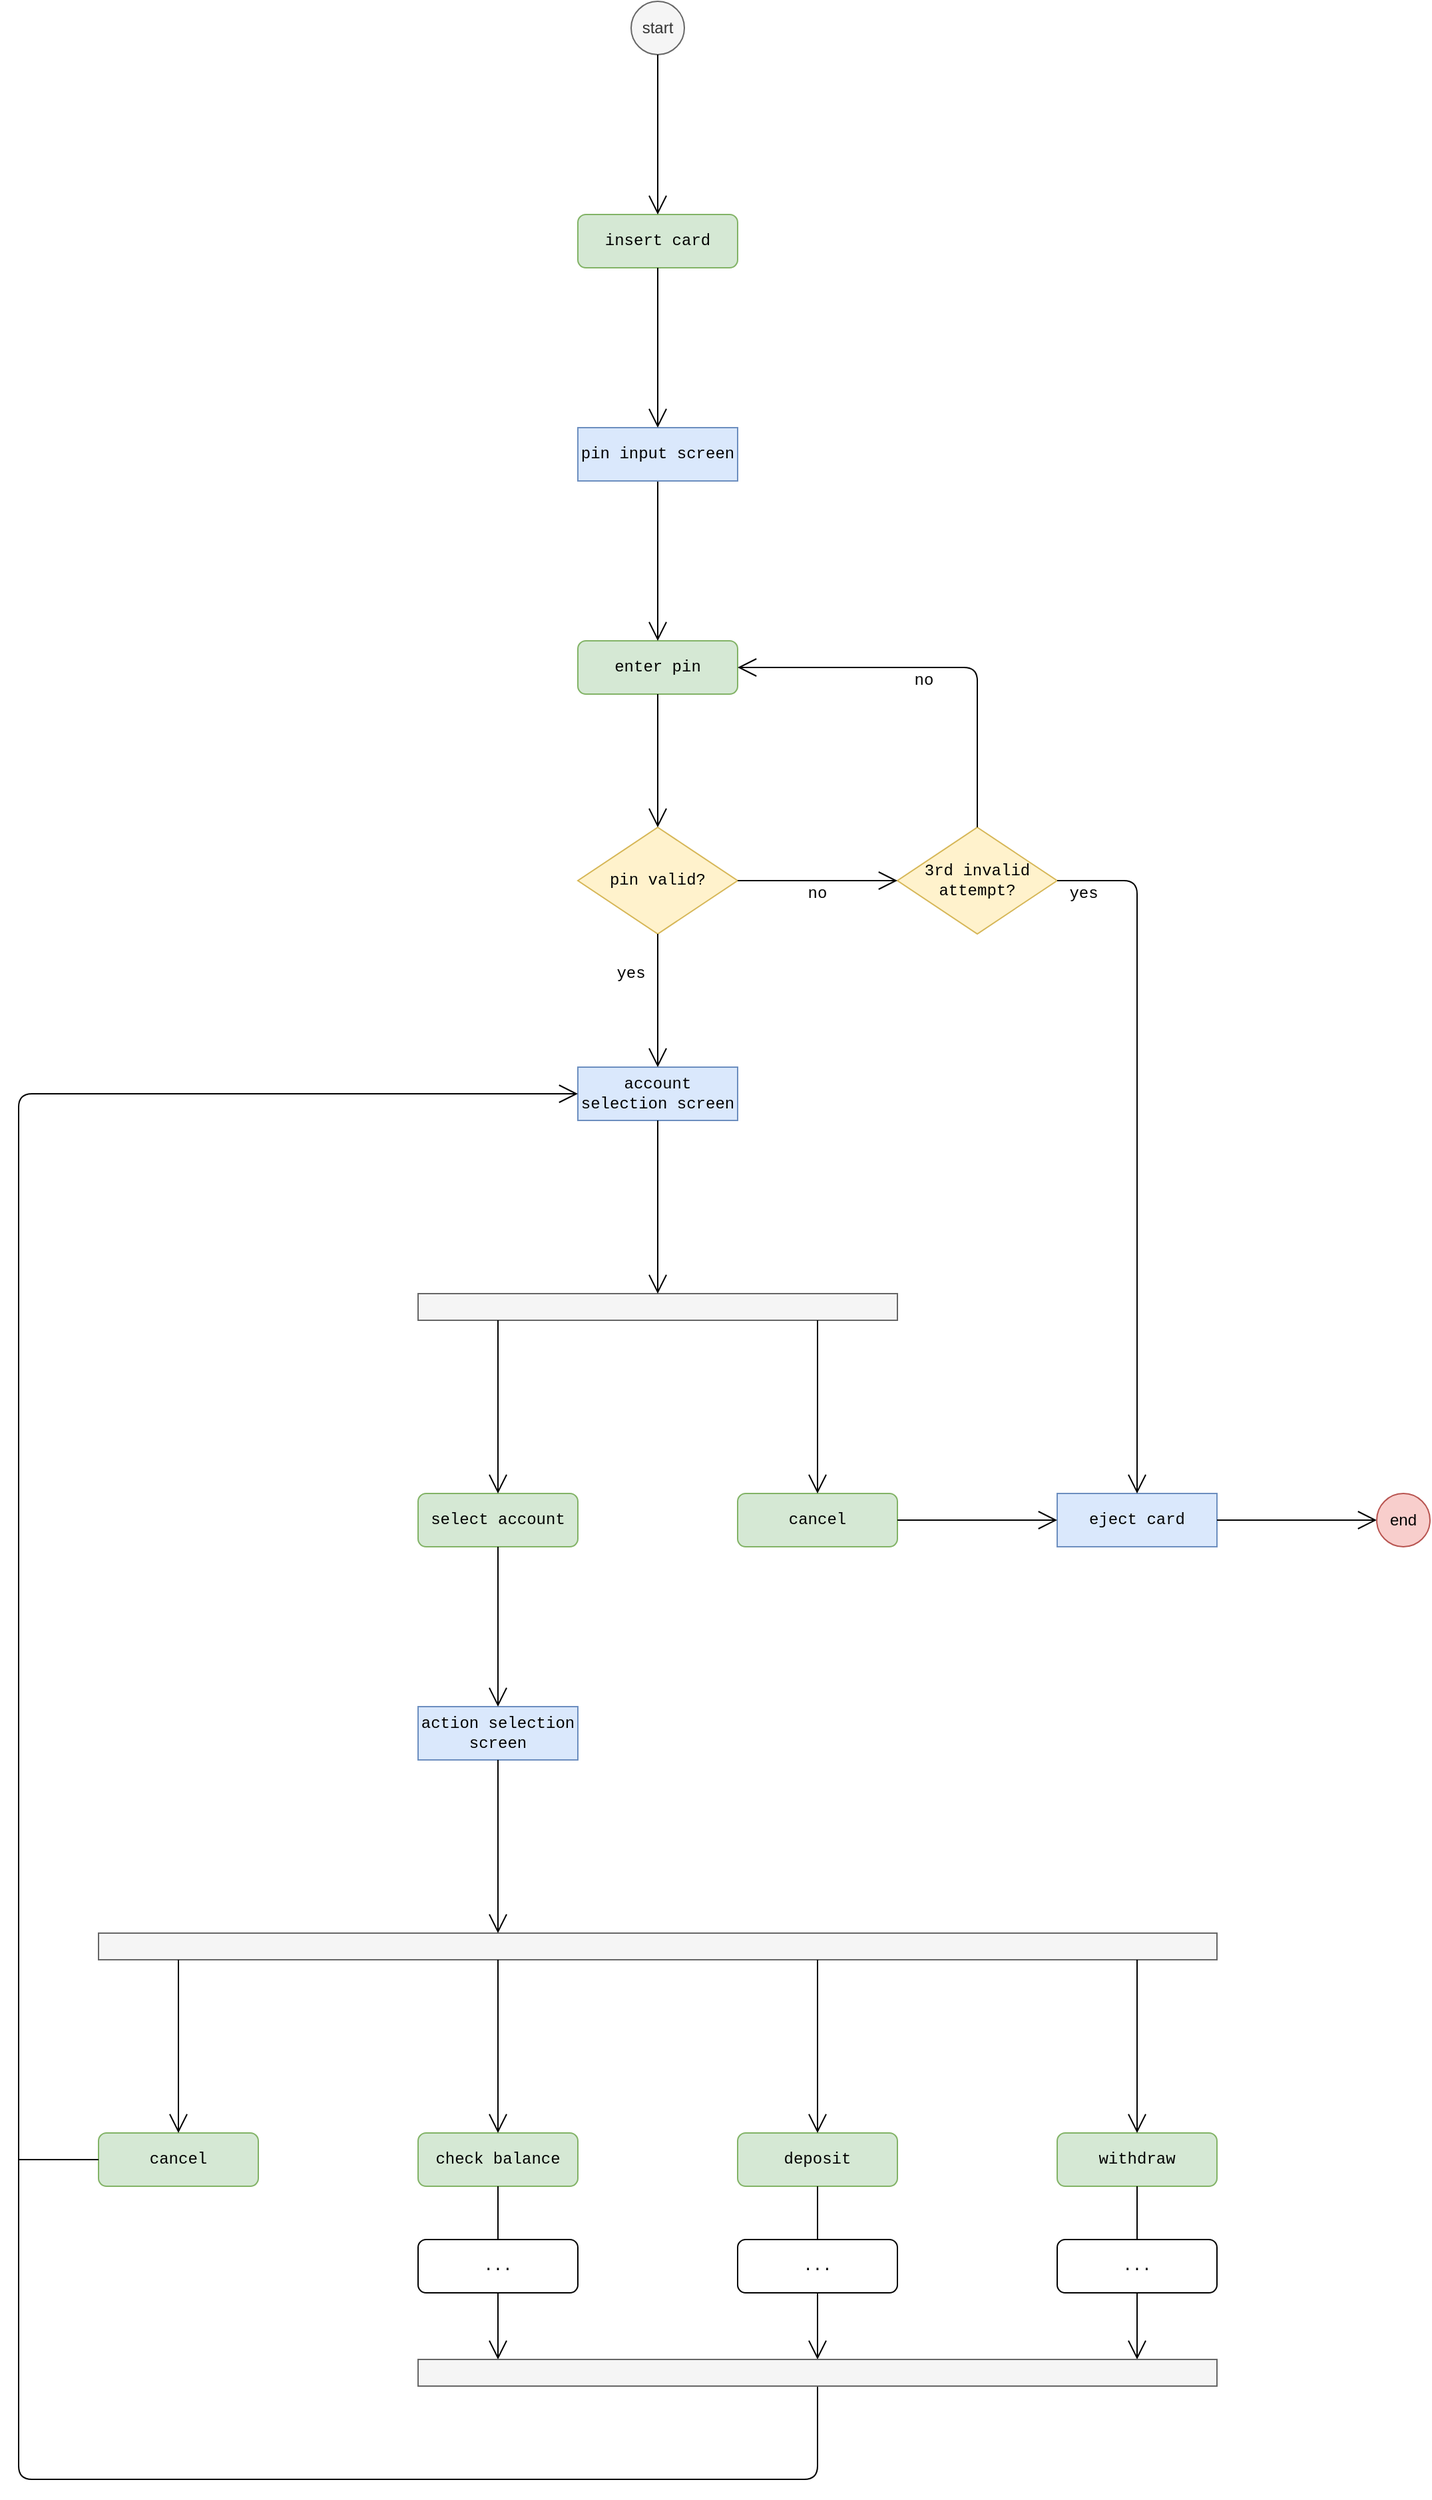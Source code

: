 <mxfile version="14.1.8" type="device"><diagram id="ihqMIaTf8OAF57CBlRL2" name="Page-1"><mxGraphModel dx="2200" dy="1813" grid="1" gridSize="10" guides="1" tooltips="1" connect="1" arrows="1" fold="1" page="1" pageScale="1" pageWidth="850" pageHeight="1100" math="0" shadow="0"><root><mxCell id="0"/><mxCell id="1" parent="0"/><mxCell id="f5XlnGI-PrZ9Zr5Y0vNG-1" value="start" style="ellipse;whiteSpace=wrap;html=1;aspect=fixed;fillColor=#f5f5f5;strokeColor=#666666;fontColor=#333333;" vertex="1" parent="1"><mxGeometry x="80" y="-120" width="40" height="40" as="geometry"/></mxCell><mxCell id="f5XlnGI-PrZ9Zr5Y0vNG-2" value="insert card" style="rounded=1;whiteSpace=wrap;html=1;fontFamily=Courier New;fillColor=#d5e8d4;strokeColor=#82b366;" vertex="1" parent="1"><mxGeometry x="40" y="40" width="120" height="40" as="geometry"/></mxCell><mxCell id="f5XlnGI-PrZ9Zr5Y0vNG-3" value="enter pin" style="rounded=1;whiteSpace=wrap;html=1;fontFamily=Courier New;fillColor=#d5e8d4;strokeColor=#82b366;" vertex="1" parent="1"><mxGeometry x="40" y="360" width="120" height="40" as="geometry"/></mxCell><mxCell id="f5XlnGI-PrZ9Zr5Y0vNG-4" value="pin valid?" style="rhombus;whiteSpace=wrap;html=1;fontFamily=Courier New;fillColor=#fff2cc;strokeColor=#d6b656;" vertex="1" parent="1"><mxGeometry x="40" y="500" width="120" height="80" as="geometry"/></mxCell><mxCell id="f5XlnGI-PrZ9Zr5Y0vNG-8" value="account selection screen" style="rounded=0;whiteSpace=wrap;html=1;fontFamily=Courier New;fillColor=#dae8fc;strokeColor=#6c8ebf;" vertex="1" parent="1"><mxGeometry x="40" y="680" width="120" height="40" as="geometry"/></mxCell><mxCell id="f5XlnGI-PrZ9Zr5Y0vNG-9" value="action selection screen" style="rounded=0;whiteSpace=wrap;html=1;fontFamily=Courier New;fillColor=#dae8fc;strokeColor=#6c8ebf;" vertex="1" parent="1"><mxGeometry x="-80" y="1160" width="120" height="40" as="geometry"/></mxCell><mxCell id="f5XlnGI-PrZ9Zr5Y0vNG-10" value="3rd invalid attempt?" style="rhombus;whiteSpace=wrap;html=1;fontFamily=Courier New;fillColor=#fff2cc;strokeColor=#d6b656;" vertex="1" parent="1"><mxGeometry x="280" y="500" width="120" height="80" as="geometry"/></mxCell><mxCell id="f5XlnGI-PrZ9Zr5Y0vNG-11" value="eject card" style="rounded=0;whiteSpace=wrap;html=1;fontFamily=Courier New;fillColor=#dae8fc;strokeColor=#6c8ebf;" vertex="1" parent="1"><mxGeometry x="400" y="1000" width="120" height="40" as="geometry"/></mxCell><mxCell id="f5XlnGI-PrZ9Zr5Y0vNG-14" value="" style="rounded=0;whiteSpace=wrap;html=1;fontFamily=Courier New;fillColor=#f5f5f5;strokeColor=#666666;fontColor=#333333;" vertex="1" parent="1"><mxGeometry x="-80" y="850" width="360" height="20" as="geometry"/></mxCell><mxCell id="f5XlnGI-PrZ9Zr5Y0vNG-15" value="select account" style="rounded=1;whiteSpace=wrap;html=1;fontFamily=Courier New;fillColor=#d5e8d4;strokeColor=#82b366;" vertex="1" parent="1"><mxGeometry x="-80" y="1000" width="120" height="40" as="geometry"/></mxCell><mxCell id="f5XlnGI-PrZ9Zr5Y0vNG-16" value="cancel" style="rounded=1;whiteSpace=wrap;html=1;fontFamily=Courier New;fillColor=#d5e8d4;strokeColor=#82b366;" vertex="1" parent="1"><mxGeometry x="160" y="1000" width="120" height="40" as="geometry"/></mxCell><mxCell id="f5XlnGI-PrZ9Zr5Y0vNG-17" value="" style="rounded=0;whiteSpace=wrap;html=1;fontFamily=Courier New;fillColor=#f5f5f5;strokeColor=#666666;fontColor=#333333;" vertex="1" parent="1"><mxGeometry x="-320" y="1330" width="840" height="20" as="geometry"/></mxCell><mxCell id="f5XlnGI-PrZ9Zr5Y0vNG-18" value="check balance" style="rounded=1;whiteSpace=wrap;html=1;fontFamily=Courier New;fillColor=#d5e8d4;strokeColor=#82b366;" vertex="1" parent="1"><mxGeometry x="-80" y="1480" width="120" height="40" as="geometry"/></mxCell><mxCell id="f5XlnGI-PrZ9Zr5Y0vNG-19" value="deposit" style="rounded=1;whiteSpace=wrap;html=1;fontFamily=Courier New;fillColor=#d5e8d4;strokeColor=#82b366;" vertex="1" parent="1"><mxGeometry x="160" y="1480" width="120" height="40" as="geometry"/></mxCell><mxCell id="f5XlnGI-PrZ9Zr5Y0vNG-20" value="withdraw" style="rounded=1;whiteSpace=wrap;html=1;fontFamily=Courier New;fillColor=#d5e8d4;strokeColor=#82b366;" vertex="1" parent="1"><mxGeometry x="400" y="1480" width="120" height="40" as="geometry"/></mxCell><mxCell id="f5XlnGI-PrZ9Zr5Y0vNG-21" value="cancel" style="rounded=1;whiteSpace=wrap;html=1;fontFamily=Courier New;fillColor=#d5e8d4;strokeColor=#82b366;" vertex="1" parent="1"><mxGeometry x="-320" y="1480" width="120" height="40" as="geometry"/></mxCell><mxCell id="f5XlnGI-PrZ9Zr5Y0vNG-22" value="" style="endArrow=open;endFill=1;endSize=12;html=1;fontFamily=Courier New;exitX=0.5;exitY=1;exitDx=0;exitDy=0;entryX=0;entryY=0.5;entryDx=0;entryDy=0;" edge="1" parent="1" source="f5XlnGI-PrZ9Zr5Y0vNG-37" target="f5XlnGI-PrZ9Zr5Y0vNG-8"><mxGeometry width="160" relative="1" as="geometry"><mxPoint x="-10" y="1330" as="sourcePoint"/><mxPoint x="150" y="1330" as="targetPoint"/><Array as="points"><mxPoint x="220" y="1740"/><mxPoint x="-380" y="1740"/><mxPoint x="-380" y="700"/></Array></mxGeometry></mxCell><mxCell id="f5XlnGI-PrZ9Zr5Y0vNG-23" value="" style="endArrow=open;endFill=1;endSize=12;html=1;fontFamily=Courier New;exitX=0.5;exitY=1;exitDx=0;exitDy=0;" edge="1" parent="1" source="f5XlnGI-PrZ9Zr5Y0vNG-8"><mxGeometry width="160" relative="1" as="geometry"><mxPoint x="-10" y="960" as="sourcePoint"/><mxPoint x="100" y="850" as="targetPoint"/></mxGeometry></mxCell><mxCell id="f5XlnGI-PrZ9Zr5Y0vNG-24" value="" style="endArrow=open;endFill=1;endSize=12;html=1;fontFamily=Courier New;" edge="1" parent="1"><mxGeometry width="160" relative="1" as="geometry"><mxPoint x="-20" y="870" as="sourcePoint"/><mxPoint x="-20" y="1000" as="targetPoint"/></mxGeometry></mxCell><mxCell id="f5XlnGI-PrZ9Zr5Y0vNG-27" value="" style="endArrow=open;endFill=1;endSize=12;html=1;fontFamily=Courier New;" edge="1" parent="1"><mxGeometry width="160" relative="1" as="geometry"><mxPoint x="220" y="870" as="sourcePoint"/><mxPoint x="220" y="1000" as="targetPoint"/></mxGeometry></mxCell><mxCell id="f5XlnGI-PrZ9Zr5Y0vNG-28" value="" style="endArrow=open;endFill=1;endSize=12;html=1;fontFamily=Courier New;exitX=0.5;exitY=1;exitDx=0;exitDy=0;entryX=0.5;entryY=0;entryDx=0;entryDy=0;" edge="1" parent="1" source="f5XlnGI-PrZ9Zr5Y0vNG-15" target="f5XlnGI-PrZ9Zr5Y0vNG-9"><mxGeometry width="160" relative="1" as="geometry"><mxPoint x="-10" y="880" as="sourcePoint"/><mxPoint x="-10" y="1010" as="targetPoint"/></mxGeometry></mxCell><mxCell id="f5XlnGI-PrZ9Zr5Y0vNG-29" value="" style="endArrow=open;endFill=1;endSize=12;html=1;fontFamily=Courier New;" edge="1" parent="1"><mxGeometry width="160" relative="1" as="geometry"><mxPoint x="-20" y="1200" as="sourcePoint"/><mxPoint x="-20" y="1330" as="targetPoint"/></mxGeometry></mxCell><mxCell id="f5XlnGI-PrZ9Zr5Y0vNG-30" value="" style="endArrow=open;endFill=1;endSize=12;html=1;fontFamily=Courier New;" edge="1" parent="1"><mxGeometry width="160" relative="1" as="geometry"><mxPoint x="-260" y="1350" as="sourcePoint"/><mxPoint x="-260" y="1480" as="targetPoint"/></mxGeometry></mxCell><mxCell id="f5XlnGI-PrZ9Zr5Y0vNG-31" value="" style="endArrow=open;endFill=1;endSize=12;html=1;fontFamily=Courier New;" edge="1" parent="1"><mxGeometry width="160" relative="1" as="geometry"><mxPoint x="220" y="1350" as="sourcePoint"/><mxPoint x="220" y="1480" as="targetPoint"/></mxGeometry></mxCell><mxCell id="f5XlnGI-PrZ9Zr5Y0vNG-32" value="" style="endArrow=open;endFill=1;endSize=12;html=1;fontFamily=Courier New;" edge="1" parent="1"><mxGeometry width="160" relative="1" as="geometry"><mxPoint x="460" y="1350" as="sourcePoint"/><mxPoint x="460" y="1480" as="targetPoint"/></mxGeometry></mxCell><mxCell id="f5XlnGI-PrZ9Zr5Y0vNG-33" value="" style="endArrow=open;endFill=1;endSize=12;html=1;fontFamily=Courier New;" edge="1" parent="1"><mxGeometry width="160" relative="1" as="geometry"><mxPoint x="-20" y="1350" as="sourcePoint"/><mxPoint x="-20" y="1480" as="targetPoint"/></mxGeometry></mxCell><mxCell id="f5XlnGI-PrZ9Zr5Y0vNG-34" value="" style="endArrow=open;endFill=1;endSize=12;html=1;fontFamily=Courier New;" edge="1" parent="1"><mxGeometry width="160" relative="1" as="geometry"><mxPoint x="220" y="1520" as="sourcePoint"/><mxPoint x="220" y="1650" as="targetPoint"/></mxGeometry></mxCell><mxCell id="f5XlnGI-PrZ9Zr5Y0vNG-35" value="" style="endArrow=open;endFill=1;endSize=12;html=1;fontFamily=Courier New;" edge="1" parent="1"><mxGeometry width="160" relative="1" as="geometry"><mxPoint x="460" y="1520" as="sourcePoint"/><mxPoint x="460" y="1650" as="targetPoint"/></mxGeometry></mxCell><mxCell id="f5XlnGI-PrZ9Zr5Y0vNG-36" value="" style="endArrow=open;endFill=1;endSize=12;html=1;fontFamily=Courier New;" edge="1" parent="1"><mxGeometry width="160" relative="1" as="geometry"><mxPoint x="-20" y="1520" as="sourcePoint"/><mxPoint x="-20" y="1650" as="targetPoint"/></mxGeometry></mxCell><mxCell id="f5XlnGI-PrZ9Zr5Y0vNG-37" value="" style="rounded=0;whiteSpace=wrap;html=1;fontFamily=Courier New;fillColor=#f5f5f5;strokeColor=#666666;fontColor=#333333;" vertex="1" parent="1"><mxGeometry x="-80" y="1650" width="600" height="20" as="geometry"/></mxCell><mxCell id="f5XlnGI-PrZ9Zr5Y0vNG-39" value="" style="endArrow=open;endFill=1;endSize=12;html=1;fontFamily=Courier New;entryX=0;entryY=0.5;entryDx=0;entryDy=0;exitX=1;exitY=0.5;exitDx=0;exitDy=0;" edge="1" parent="1" source="f5XlnGI-PrZ9Zr5Y0vNG-16" target="f5XlnGI-PrZ9Zr5Y0vNG-11"><mxGeometry width="160" relative="1" as="geometry"><mxPoint x="120" y="870" as="sourcePoint"/><mxPoint x="280" y="870" as="targetPoint"/></mxGeometry></mxCell><mxCell id="f5XlnGI-PrZ9Zr5Y0vNG-40" value="" style="endArrow=open;endFill=1;endSize=12;html=1;fontFamily=Courier New;entryX=0.5;entryY=0;entryDx=0;entryDy=0;exitX=1;exitY=0.5;exitDx=0;exitDy=0;" edge="1" parent="1" source="f5XlnGI-PrZ9Zr5Y0vNG-10" target="f5XlnGI-PrZ9Zr5Y0vNG-11"><mxGeometry width="160" relative="1" as="geometry"><mxPoint x="580" y="560" as="sourcePoint"/><mxPoint x="530" y="1030" as="targetPoint"/><Array as="points"><mxPoint x="460" y="540"/></Array></mxGeometry></mxCell><mxCell id="f5XlnGI-PrZ9Zr5Y0vNG-41" value="" style="endArrow=open;endFill=1;endSize=12;html=1;fontFamily=Courier New;exitX=1;exitY=0.5;exitDx=0;exitDy=0;entryX=0;entryY=0.5;entryDx=0;entryDy=0;" edge="1" parent="1" source="f5XlnGI-PrZ9Zr5Y0vNG-11" target="f5XlnGI-PrZ9Zr5Y0vNG-42"><mxGeometry width="160" relative="1" as="geometry"><mxPoint x="650" y="1070" as="sourcePoint"/><mxPoint x="600" y="1020" as="targetPoint"/></mxGeometry></mxCell><mxCell id="f5XlnGI-PrZ9Zr5Y0vNG-42" value="end" style="ellipse;whiteSpace=wrap;html=1;aspect=fixed;fillColor=#f8cecc;strokeColor=#b85450;" vertex="1" parent="1"><mxGeometry x="640" y="1000" width="40" height="40" as="geometry"/></mxCell><mxCell id="f5XlnGI-PrZ9Zr5Y0vNG-45" value="" style="endArrow=open;endFill=1;endSize=12;html=1;fontFamily=Courier New;exitX=1;exitY=0.5;exitDx=0;exitDy=0;entryX=0;entryY=0.5;entryDx=0;entryDy=0;" edge="1" parent="1" source="f5XlnGI-PrZ9Zr5Y0vNG-4" target="f5XlnGI-PrZ9Zr5Y0vNG-10"><mxGeometry width="160" relative="1" as="geometry"><mxPoint x="110" y="730" as="sourcePoint"/><mxPoint x="110" y="860" as="targetPoint"/></mxGeometry></mxCell><mxCell id="f5XlnGI-PrZ9Zr5Y0vNG-47" value="" style="endArrow=open;endFill=1;endSize=12;html=1;fontFamily=Courier New;exitX=0.5;exitY=1;exitDx=0;exitDy=0;entryX=0.5;entryY=0;entryDx=0;entryDy=0;" edge="1" parent="1" source="f5XlnGI-PrZ9Zr5Y0vNG-4" target="f5XlnGI-PrZ9Zr5Y0vNG-8"><mxGeometry width="160" relative="1" as="geometry"><mxPoint x="410" y="550" as="sourcePoint"/><mxPoint x="530" y="550" as="targetPoint"/></mxGeometry></mxCell><mxCell id="f5XlnGI-PrZ9Zr5Y0vNG-48" value="" style="endArrow=open;endFill=1;endSize=12;html=1;fontFamily=Courier New;exitX=0.5;exitY=1;exitDx=0;exitDy=0;entryX=0.5;entryY=0;entryDx=0;entryDy=0;" edge="1" parent="1" source="f5XlnGI-PrZ9Zr5Y0vNG-3" target="f5XlnGI-PrZ9Zr5Y0vNG-4"><mxGeometry width="160" relative="1" as="geometry"><mxPoint x="110" y="590" as="sourcePoint"/><mxPoint x="110" y="690" as="targetPoint"/></mxGeometry></mxCell><mxCell id="f5XlnGI-PrZ9Zr5Y0vNG-49" value="" style="endArrow=open;endFill=1;endSize=12;html=1;fontFamily=Courier New;entryX=0.5;entryY=0;entryDx=0;entryDy=0;exitX=0.5;exitY=1;exitDx=0;exitDy=0;" edge="1" parent="1" source="f5XlnGI-PrZ9Zr5Y0vNG-58" target="f5XlnGI-PrZ9Zr5Y0vNG-3"><mxGeometry width="160" relative="1" as="geometry"><mxPoint x="100" y="280" as="sourcePoint"/><mxPoint x="110" y="510" as="targetPoint"/></mxGeometry></mxCell><mxCell id="f5XlnGI-PrZ9Zr5Y0vNG-50" value="" style="endArrow=open;endFill=1;endSize=12;html=1;fontFamily=Courier New;exitX=0.5;exitY=1;exitDx=0;exitDy=0;entryX=0.5;entryY=0;entryDx=0;entryDy=0;" edge="1" parent="1" source="f5XlnGI-PrZ9Zr5Y0vNG-1" target="f5XlnGI-PrZ9Zr5Y0vNG-2"><mxGeometry width="160" relative="1" as="geometry"><mxPoint x="110" y="90" as="sourcePoint"/><mxPoint x="110" y="210" as="targetPoint"/></mxGeometry></mxCell><mxCell id="f5XlnGI-PrZ9Zr5Y0vNG-52" value="" style="endArrow=open;endFill=1;endSize=12;html=1;fontFamily=Courier New;exitX=0.5;exitY=0;exitDx=0;exitDy=0;entryX=1;entryY=0.5;entryDx=0;entryDy=0;" edge="1" parent="1" source="f5XlnGI-PrZ9Zr5Y0vNG-10" target="f5XlnGI-PrZ9Zr5Y0vNG-3"><mxGeometry width="160" relative="1" as="geometry"><mxPoint x="180" y="730" as="sourcePoint"/><mxPoint x="340" y="730" as="targetPoint"/><Array as="points"><mxPoint x="340" y="380"/></Array></mxGeometry></mxCell><mxCell id="f5XlnGI-PrZ9Zr5Y0vNG-53" value="no" style="text;html=1;strokeColor=none;fillColor=none;align=center;verticalAlign=middle;whiteSpace=wrap;rounded=0;fontFamily=Courier New;" vertex="1" parent="1"><mxGeometry x="280" y="380" width="40" height="20" as="geometry"/></mxCell><mxCell id="f5XlnGI-PrZ9Zr5Y0vNG-54" value="no" style="text;html=1;strokeColor=none;fillColor=none;align=center;verticalAlign=middle;whiteSpace=wrap;rounded=0;fontFamily=Courier New;" vertex="1" parent="1"><mxGeometry x="200" y="540" width="40" height="20" as="geometry"/></mxCell><mxCell id="f5XlnGI-PrZ9Zr5Y0vNG-56" value="yes" style="text;html=1;strokeColor=none;fillColor=none;align=center;verticalAlign=middle;whiteSpace=wrap;rounded=0;fontFamily=Courier New;" vertex="1" parent="1"><mxGeometry x="60" y="600" width="40" height="20" as="geometry"/></mxCell><mxCell id="f5XlnGI-PrZ9Zr5Y0vNG-58" value="pin input screen" style="rounded=0;whiteSpace=wrap;html=1;fontFamily=Courier New;fillColor=#dae8fc;strokeColor=#6c8ebf;" vertex="1" parent="1"><mxGeometry x="40" y="200" width="120" height="40" as="geometry"/></mxCell><mxCell id="f5XlnGI-PrZ9Zr5Y0vNG-59" value="" style="endArrow=open;endFill=1;endSize=12;html=1;fontFamily=Courier New;entryX=0.5;entryY=0;entryDx=0;entryDy=0;exitX=0.5;exitY=1;exitDx=0;exitDy=0;" edge="1" parent="1" source="f5XlnGI-PrZ9Zr5Y0vNG-2" target="f5XlnGI-PrZ9Zr5Y0vNG-58"><mxGeometry width="160" relative="1" as="geometry"><mxPoint x="110" y="250" as="sourcePoint"/><mxPoint x="110" y="370" as="targetPoint"/></mxGeometry></mxCell><mxCell id="f5XlnGI-PrZ9Zr5Y0vNG-60" value="yes" style="text;html=1;strokeColor=none;fillColor=none;align=center;verticalAlign=middle;whiteSpace=wrap;rounded=0;fontFamily=Courier New;" vertex="1" parent="1"><mxGeometry x="400" y="540" width="40" height="20" as="geometry"/></mxCell><mxCell id="f5XlnGI-PrZ9Zr5Y0vNG-61" value="" style="endArrow=none;html=1;fontFamily=Courier New;exitX=0;exitY=0.5;exitDx=0;exitDy=0;" edge="1" parent="1" source="f5XlnGI-PrZ9Zr5Y0vNG-21"><mxGeometry width="50" height="50" relative="1" as="geometry"><mxPoint x="230" y="1490" as="sourcePoint"/><mxPoint x="-380" y="1500" as="targetPoint"/></mxGeometry></mxCell><mxCell id="f5XlnGI-PrZ9Zr5Y0vNG-62" value="..." style="rounded=1;whiteSpace=wrap;html=1;fontFamily=Courier New;" vertex="1" parent="1"><mxGeometry x="-80" y="1560" width="120" height="40" as="geometry"/></mxCell><mxCell id="f5XlnGI-PrZ9Zr5Y0vNG-63" value="..." style="rounded=1;whiteSpace=wrap;html=1;fontFamily=Courier New;" vertex="1" parent="1"><mxGeometry x="160" y="1560" width="120" height="40" as="geometry"/></mxCell><mxCell id="f5XlnGI-PrZ9Zr5Y0vNG-66" value="..." style="rounded=1;whiteSpace=wrap;html=1;fontFamily=Courier New;" vertex="1" parent="1"><mxGeometry x="400" y="1560" width="120" height="40" as="geometry"/></mxCell></root></mxGraphModel></diagram></mxfile>